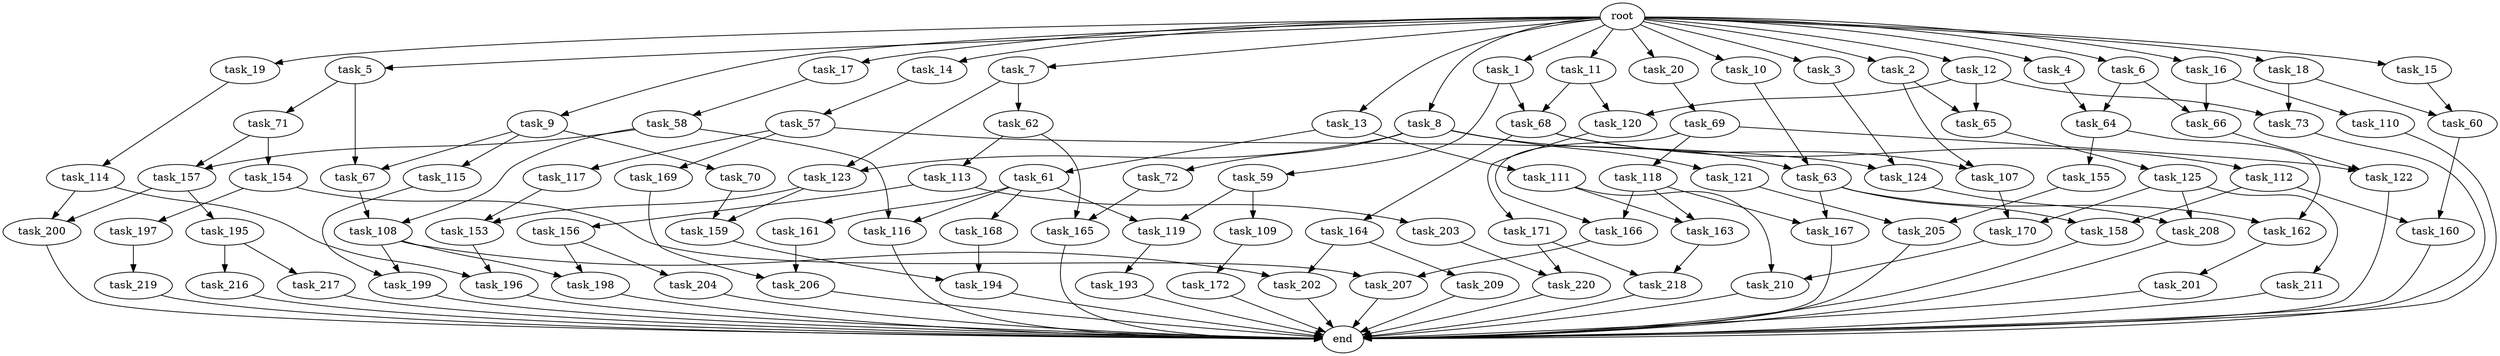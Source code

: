 digraph G {
  task_11 [size="2.048000"];
  task_171 [size="1717986918.400000"];
  task_195 [size="841813590.016000"];
  task_64 [size="687194767.360000"];
  task_17 [size="2.048000"];
  task_219 [size="154618822.656000"];
  task_217 [size="841813590.016000"];
  task_112 [size="429496729.600000"];
  task_69 [size="841813590.016000"];
  task_209 [size="154618822.656000"];
  task_113 [size="154618822.656000"];
  task_199 [size="893353197.568000"];
  task_73 [size="1872605741.056000"];
  task_59 [size="841813590.016000"];
  task_197 [size="1099511627.776000"];
  task_7 [size="2.048000"];
  task_109 [size="618475290.624000"];
  task_67 [size="2010044694.528000"];
  task_122 [size="910533066.752000"];
  task_158 [size="1374389534.720000"];
  task_157 [size="1374389534.720000"];
  task_205 [size="1116691496.960000"];
  task_216 [size="841813590.016000"];
  task_115 [size="618475290.624000"];
  task_172 [size="68719476.736000"];
  end [size="0.000000"];
  task_206 [size="1786706395.136000"];
  task_203 [size="841813590.016000"];
  task_63 [size="910533066.752000"];
  task_61 [size="154618822.656000"];
  task_119 [size="2336462209.024000"];
  task_107 [size="1047972020.224000"];
  task_72 [size="841813590.016000"];
  task_196 [size="429496729.600000"];
  task_118 [size="68719476.736000"];
  task_121 [size="841813590.016000"];
  task_60 [size="1992864825.344000"];
  task_124 [size="223338299.392000"];
  task_202 [size="773094113.280000"];
  task_170 [size="1786706395.136000"];
  task_207 [size="2491081031.680000"];
  task_14 [size="2.048000"];
  task_62 [size="1717986918.400000"];
  task_125 [size="274877906.944000"];
  task_153 [size="858993459.200000"];
  task_20 [size="2.048000"];
  task_108 [size="1717986918.400000"];
  task_120 [size="429496729.600000"];
  task_9 [size="2.048000"];
  task_198 [size="1047972020.224000"];
  task_58 [size="1099511627.776000"];
  task_164 [size="429496729.600000"];
  task_15 [size="2.048000"];
  root [size="0.000000"];
  task_161 [size="1717986918.400000"];
  task_218 [size="1717986918.400000"];
  task_165 [size="223338299.392000"];
  task_4 [size="2.048000"];
  task_70 [size="618475290.624000"];
  task_65 [size="773094113.280000"];
  task_19 [size="2.048000"];
  task_13 [size="2.048000"];
  task_194 [size="996432412.672000"];
  task_66 [size="773094113.280000"];
  task_210 [size="223338299.392000"];
  task_5 [size="2.048000"];
  task_169 [size="68719476.736000"];
  task_204 [size="429496729.600000"];
  task_154 [size="274877906.944000"];
  task_200 [size="1116691496.960000"];
  task_6 [size="2.048000"];
  task_220 [size="773094113.280000"];
  task_116 [size="2817498546.176000"];
  task_16 [size="2.048000"];
  task_201 [size="429496729.600000"];
  task_3 [size="2.048000"];
  task_117 [size="68719476.736000"];
  task_155 [size="841813590.016000"];
  task_166 [size="1168231104.512000"];
  task_10 [size="2.048000"];
  task_57 [size="274877906.944000"];
  task_110 [size="154618822.656000"];
  task_193 [size="274877906.944000"];
  task_160 [size="704374636.544000"];
  task_1 [size="2.048000"];
  task_208 [size="687194767.360000"];
  task_159 [size="1821066133.504000"];
  task_156 [size="841813590.016000"];
  task_68 [size="1116691496.960000"];
  task_168 [size="1717986918.400000"];
  task_2 [size="2.048000"];
  task_71 [size="1391569403.904000"];
  task_114 [size="429496729.600000"];
  task_12 [size="2.048000"];
  task_111 [size="154618822.656000"];
  task_167 [size="2199023255.552000"];
  task_163 [size="1254130450.432000"];
  task_8 [size="2.048000"];
  task_123 [size="2559800508.416000"];
  task_18 [size="2.048000"];
  task_211 [size="68719476.736000"];
  task_162 [size="1941325217.792000"];

  task_11 -> task_68 [size="134217728.000000"];
  task_11 -> task_120 [size="134217728.000000"];
  task_171 -> task_218 [size="301989888.000000"];
  task_171 -> task_220 [size="301989888.000000"];
  task_195 -> task_216 [size="411041792.000000"];
  task_195 -> task_217 [size="411041792.000000"];
  task_64 -> task_155 [size="411041792.000000"];
  task_64 -> task_162 [size="411041792.000000"];
  task_17 -> task_58 [size="536870912.000000"];
  task_219 -> end [size="1.000000"];
  task_217 -> end [size="1.000000"];
  task_112 -> task_160 [size="134217728.000000"];
  task_112 -> task_158 [size="134217728.000000"];
  task_69 -> task_118 [size="33554432.000000"];
  task_69 -> task_166 [size="33554432.000000"];
  task_69 -> task_122 [size="33554432.000000"];
  task_209 -> end [size="1.000000"];
  task_113 -> task_156 [size="411041792.000000"];
  task_113 -> task_203 [size="411041792.000000"];
  task_199 -> end [size="1.000000"];
  task_73 -> end [size="1.000000"];
  task_59 -> task_109 [size="301989888.000000"];
  task_59 -> task_119 [size="301989888.000000"];
  task_197 -> task_219 [size="75497472.000000"];
  task_7 -> task_123 [size="838860800.000000"];
  task_7 -> task_62 [size="838860800.000000"];
  task_109 -> task_172 [size="33554432.000000"];
  task_67 -> task_108 [size="301989888.000000"];
  task_122 -> end [size="1.000000"];
  task_158 -> end [size="1.000000"];
  task_157 -> task_200 [size="411041792.000000"];
  task_157 -> task_195 [size="411041792.000000"];
  task_205 -> end [size="1.000000"];
  task_216 -> end [size="1.000000"];
  task_115 -> task_199 [size="134217728.000000"];
  task_172 -> end [size="1.000000"];
  task_206 -> end [size="1.000000"];
  task_203 -> task_220 [size="75497472.000000"];
  task_63 -> task_162 [size="536870912.000000"];
  task_63 -> task_167 [size="536870912.000000"];
  task_63 -> task_158 [size="536870912.000000"];
  task_61 -> task_119 [size="838860800.000000"];
  task_61 -> task_168 [size="838860800.000000"];
  task_61 -> task_116 [size="838860800.000000"];
  task_61 -> task_161 [size="838860800.000000"];
  task_119 -> task_193 [size="134217728.000000"];
  task_107 -> task_170 [size="838860800.000000"];
  task_72 -> task_165 [size="33554432.000000"];
  task_196 -> end [size="1.000000"];
  task_118 -> task_166 [size="536870912.000000"];
  task_118 -> task_167 [size="536870912.000000"];
  task_118 -> task_163 [size="536870912.000000"];
  task_121 -> task_205 [size="134217728.000000"];
  task_60 -> task_160 [size="209715200.000000"];
  task_124 -> task_208 [size="301989888.000000"];
  task_202 -> end [size="1.000000"];
  task_170 -> task_210 [size="33554432.000000"];
  task_207 -> end [size="1.000000"];
  task_14 -> task_57 [size="134217728.000000"];
  task_62 -> task_113 [size="75497472.000000"];
  task_62 -> task_165 [size="75497472.000000"];
  task_125 -> task_170 [size="33554432.000000"];
  task_125 -> task_208 [size="33554432.000000"];
  task_125 -> task_211 [size="33554432.000000"];
  task_153 -> task_196 [size="75497472.000000"];
  task_20 -> task_69 [size="411041792.000000"];
  task_108 -> task_198 [size="301989888.000000"];
  task_108 -> task_199 [size="301989888.000000"];
  task_108 -> task_202 [size="301989888.000000"];
  task_120 -> task_171 [size="838860800.000000"];
  task_9 -> task_67 [size="301989888.000000"];
  task_9 -> task_115 [size="301989888.000000"];
  task_9 -> task_70 [size="301989888.000000"];
  task_198 -> end [size="1.000000"];
  task_58 -> task_108 [size="536870912.000000"];
  task_58 -> task_157 [size="536870912.000000"];
  task_58 -> task_116 [size="536870912.000000"];
  task_164 -> task_209 [size="75497472.000000"];
  task_164 -> task_202 [size="75497472.000000"];
  task_15 -> task_60 [size="134217728.000000"];
  root -> task_15 [size="1.000000"];
  root -> task_16 [size="1.000000"];
  root -> task_5 [size="1.000000"];
  root -> task_11 [size="1.000000"];
  root -> task_3 [size="1.000000"];
  root -> task_20 [size="1.000000"];
  root -> task_12 [size="1.000000"];
  root -> task_8 [size="1.000000"];
  root -> task_6 [size="1.000000"];
  root -> task_17 [size="1.000000"];
  root -> task_7 [size="1.000000"];
  root -> task_10 [size="1.000000"];
  root -> task_1 [size="1.000000"];
  root -> task_4 [size="1.000000"];
  root -> task_2 [size="1.000000"];
  root -> task_19 [size="1.000000"];
  root -> task_13 [size="1.000000"];
  root -> task_14 [size="1.000000"];
  root -> task_9 [size="1.000000"];
  root -> task_18 [size="1.000000"];
  task_161 -> task_206 [size="838860800.000000"];
  task_218 -> end [size="1.000000"];
  task_165 -> end [size="1.000000"];
  task_4 -> task_64 [size="33554432.000000"];
  task_70 -> task_159 [size="679477248.000000"];
  task_65 -> task_125 [size="134217728.000000"];
  task_19 -> task_114 [size="209715200.000000"];
  task_13 -> task_61 [size="75497472.000000"];
  task_13 -> task_111 [size="75497472.000000"];
  task_194 -> end [size="1.000000"];
  task_66 -> task_122 [size="411041792.000000"];
  task_210 -> end [size="1.000000"];
  task_5 -> task_67 [size="679477248.000000"];
  task_5 -> task_71 [size="679477248.000000"];
  task_169 -> task_206 [size="33554432.000000"];
  task_204 -> end [size="1.000000"];
  task_154 -> task_197 [size="536870912.000000"];
  task_154 -> task_207 [size="536870912.000000"];
  task_200 -> end [size="1.000000"];
  task_6 -> task_66 [size="301989888.000000"];
  task_6 -> task_64 [size="301989888.000000"];
  task_220 -> end [size="1.000000"];
  task_116 -> end [size="1.000000"];
  task_16 -> task_66 [size="75497472.000000"];
  task_16 -> task_110 [size="75497472.000000"];
  task_201 -> end [size="1.000000"];
  task_3 -> task_124 [size="75497472.000000"];
  task_117 -> task_153 [size="209715200.000000"];
  task_155 -> task_205 [size="411041792.000000"];
  task_166 -> task_207 [size="679477248.000000"];
  task_10 -> task_63 [size="33554432.000000"];
  task_57 -> task_124 [size="33554432.000000"];
  task_57 -> task_169 [size="33554432.000000"];
  task_57 -> task_117 [size="33554432.000000"];
  task_110 -> end [size="1.000000"];
  task_193 -> end [size="1.000000"];
  task_160 -> end [size="1.000000"];
  task_1 -> task_68 [size="411041792.000000"];
  task_1 -> task_59 [size="411041792.000000"];
  task_208 -> end [size="1.000000"];
  task_159 -> task_194 [size="411041792.000000"];
  task_156 -> task_198 [size="209715200.000000"];
  task_156 -> task_204 [size="209715200.000000"];
  task_68 -> task_164 [size="209715200.000000"];
  task_68 -> task_112 [size="209715200.000000"];
  task_68 -> task_107 [size="209715200.000000"];
  task_168 -> task_194 [size="75497472.000000"];
  task_2 -> task_65 [size="301989888.000000"];
  task_2 -> task_107 [size="301989888.000000"];
  task_71 -> task_157 [size="134217728.000000"];
  task_71 -> task_154 [size="134217728.000000"];
  task_114 -> task_200 [size="134217728.000000"];
  task_114 -> task_196 [size="134217728.000000"];
  task_12 -> task_65 [size="75497472.000000"];
  task_12 -> task_120 [size="75497472.000000"];
  task_12 -> task_73 [size="75497472.000000"];
  task_111 -> task_210 [size="75497472.000000"];
  task_111 -> task_163 [size="75497472.000000"];
  task_167 -> end [size="1.000000"];
  task_163 -> task_218 [size="536870912.000000"];
  task_8 -> task_72 [size="411041792.000000"];
  task_8 -> task_121 [size="411041792.000000"];
  task_8 -> task_123 [size="411041792.000000"];
  task_8 -> task_63 [size="411041792.000000"];
  task_123 -> task_159 [size="209715200.000000"];
  task_123 -> task_153 [size="209715200.000000"];
  task_18 -> task_60 [size="838860800.000000"];
  task_18 -> task_73 [size="838860800.000000"];
  task_211 -> end [size="1.000000"];
  task_162 -> task_201 [size="209715200.000000"];
}

